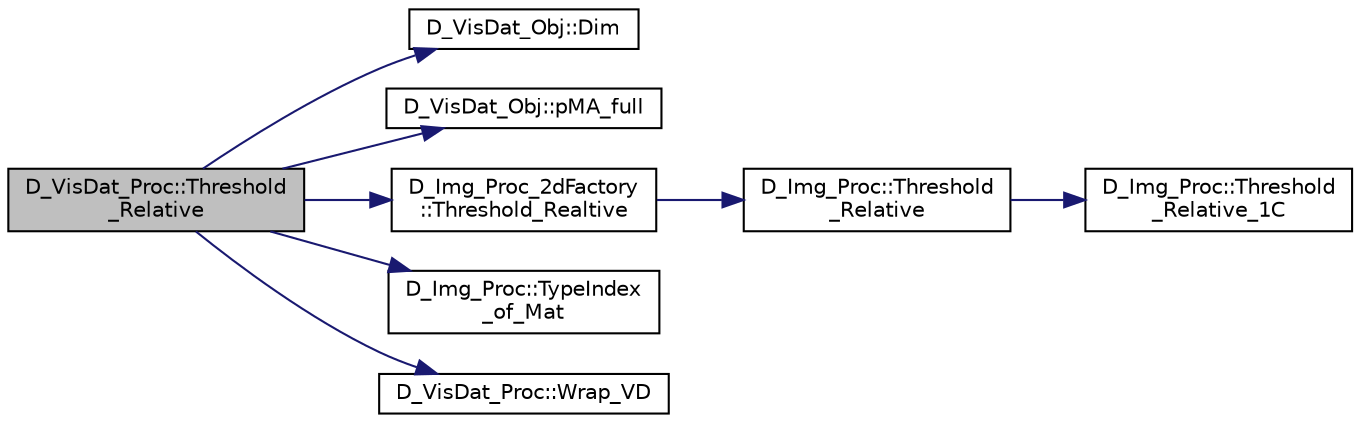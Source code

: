 digraph "D_VisDat_Proc::Threshold_Relative"
{
 // LATEX_PDF_SIZE
  edge [fontname="Helvetica",fontsize="10",labelfontname="Helvetica",labelfontsize="10"];
  node [fontname="Helvetica",fontsize="10",shape=record];
  rankdir="LR";
  Node1 [label="D_VisDat_Proc::Threshold\l_Relative",height=0.2,width=0.4,color="black", fillcolor="grey75", style="filled", fontcolor="black",tooltip=" "];
  Node1 -> Node2 [color="midnightblue",fontsize="10",style="solid"];
  Node2 [label="D_VisDat_Obj::Dim",height=0.2,width=0.4,color="black", fillcolor="white", style="filled",URL="$class_d___vis_dat___obj.html#a9b255993f402cca1b61ca82beae51b20",tooltip=" "];
  Node1 -> Node3 [color="midnightblue",fontsize="10",style="solid"];
  Node3 [label="D_VisDat_Obj::pMA_full",height=0.2,width=0.4,color="black", fillcolor="white", style="filled",URL="$class_d___vis_dat___obj.html#a1b759f59f5c13875d94961642bdd943e",tooltip=" "];
  Node1 -> Node4 [color="midnightblue",fontsize="10",style="solid"];
  Node4 [label="D_Img_Proc_2dFactory\l::Threshold_Realtive",height=0.2,width=0.4,color="black", fillcolor="white", style="filled",URL="$class_d___img___proc__2d_factory.html#a43d8a7c56c1d1c34f5918e3a405ae01b",tooltip=" "];
  Node4 -> Node5 [color="midnightblue",fontsize="10",style="solid"];
  Node5 [label="D_Img_Proc::Threshold\l_Relative",height=0.2,width=0.4,color="black", fillcolor="white", style="filled",URL="$class_d___img___proc.html#ade0b97046bbfed1c2845187ddcaa3170",tooltip=" "];
  Node5 -> Node6 [color="midnightblue",fontsize="10",style="solid"];
  Node6 [label="D_Img_Proc::Threshold\l_Relative_1C",height=0.2,width=0.4,color="black", fillcolor="white", style="filled",URL="$class_d___img___proc.html#aff15ef3cbf283127b155144cb4723ec3",tooltip=" "];
  Node1 -> Node7 [color="midnightblue",fontsize="10",style="solid"];
  Node7 [label="D_Img_Proc::TypeIndex\l_of_Mat",height=0.2,width=0.4,color="black", fillcolor="white", style="filled",URL="$class_d___img___proc.html#a2510f13d853ef084a341c647b4a17292",tooltip=" "];
  Node1 -> Node8 [color="midnightblue",fontsize="10",style="solid"];
  Node8 [label="D_VisDat_Proc::Wrap_VD",height=0.2,width=0.4,color="black", fillcolor="white", style="filled",URL="$class_d___vis_dat___proc.html#a08a25f3f05db4e112c651456fd1ae7e5",tooltip=" "];
}
